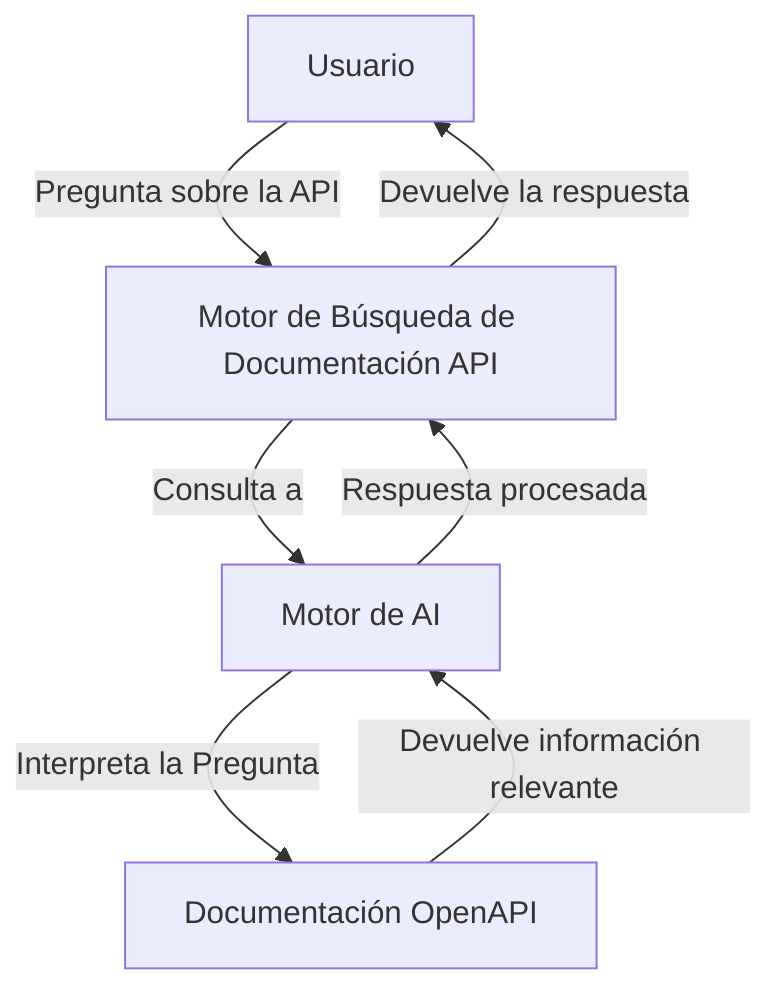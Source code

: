 graph TD
    A[Usuario] -->|Pregunta sobre la API| B[Motor de Búsqueda de Documentación API]
    B -->|Consulta a| C[Motor de AI]
    C -->|Interpreta la Pregunta| D[Documentación OpenAPI]
    D -->|Devuelve información relevante| C
    C -->|Respuesta procesada| B
    B -->|Devuelve la respuesta| A